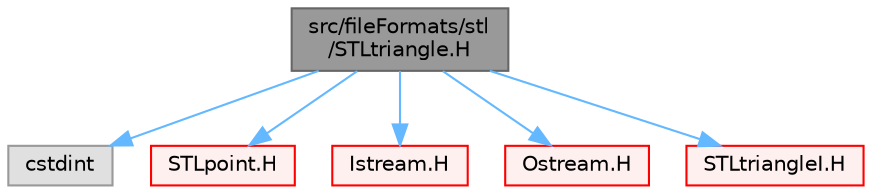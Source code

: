digraph "src/fileFormats/stl/STLtriangle.H"
{
 // LATEX_PDF_SIZE
  bgcolor="transparent";
  edge [fontname=Helvetica,fontsize=10,labelfontname=Helvetica,labelfontsize=10];
  node [fontname=Helvetica,fontsize=10,shape=box,height=0.2,width=0.4];
  Node1 [id="Node000001",label="src/fileFormats/stl\l/STLtriangle.H",height=0.2,width=0.4,color="gray40", fillcolor="grey60", style="filled", fontcolor="black",tooltip=" "];
  Node1 -> Node2 [id="edge1_Node000001_Node000002",color="steelblue1",style="solid",tooltip=" "];
  Node2 [id="Node000002",label="cstdint",height=0.2,width=0.4,color="grey60", fillcolor="#E0E0E0", style="filled",tooltip=" "];
  Node1 -> Node3 [id="edge2_Node000001_Node000003",color="steelblue1",style="solid",tooltip=" "];
  Node3 [id="Node000003",label="STLpoint.H",height=0.2,width=0.4,color="red", fillcolor="#FFF0F0", style="filled",URL="$STLpoint_8H.html",tooltip=" "];
  Node1 -> Node81 [id="edge3_Node000001_Node000081",color="steelblue1",style="solid",tooltip=" "];
  Node81 [id="Node000081",label="Istream.H",height=0.2,width=0.4,color="red", fillcolor="#FFF0F0", style="filled",URL="$Istream_8H.html",tooltip=" "];
  Node1 -> Node46 [id="edge4_Node000001_Node000046",color="steelblue1",style="solid",tooltip=" "];
  Node46 [id="Node000046",label="Ostream.H",height=0.2,width=0.4,color="red", fillcolor="#FFF0F0", style="filled",URL="$Ostream_8H.html",tooltip=" "];
  Node1 -> Node103 [id="edge5_Node000001_Node000103",color="steelblue1",style="solid",tooltip=" "];
  Node103 [id="Node000103",label="STLtriangleI.H",height=0.2,width=0.4,color="red", fillcolor="#FFF0F0", style="filled",URL="$STLtriangleI_8H.html",tooltip=" "];
}
